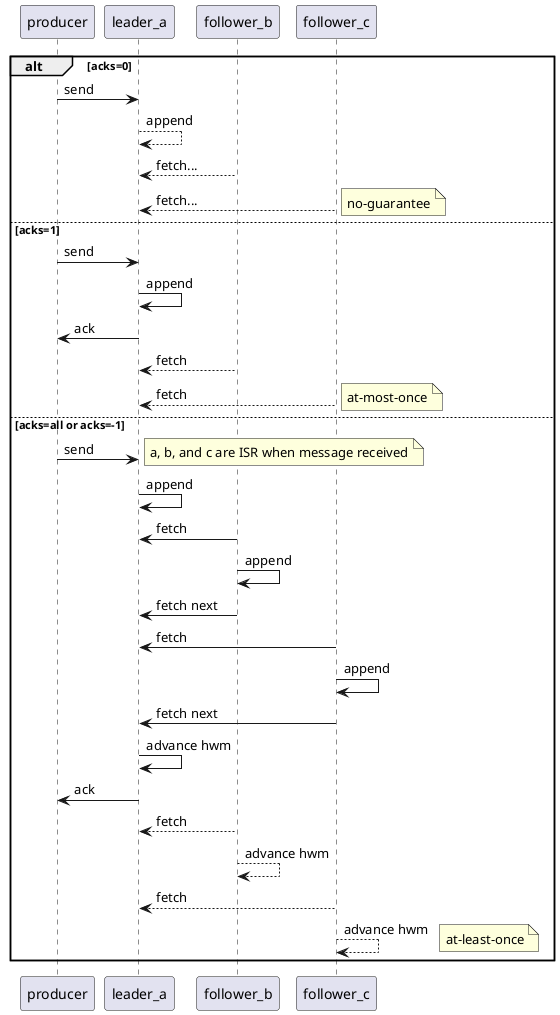 @startuml kafka_message_ack

alt acks=0
    producer -> leader_a: send
    leader_a --> leader_a: append
    follower_b --> leader_a: fetch...
    follower_c --> leader_a: fetch...
    note right: no-guarantee
else acks=1
    producer -> leader_a: send
    leader_a -> leader_a: append
    leader_a -> producer: ack
    follower_b --> leader_a: fetch
    follower_c --> leader_a: fetch
    note right: at-most-once
else acks=all or acks=-1
    producer -> leader_a: send
    note right: a, b, and c are ISR when message received
    leader_a -> leader_a: append
    follower_b -> leader_a: fetch
    follower_b -> follower_b: append
    follower_b -> leader_a: fetch next
    follower_c -> leader_a: fetch
    follower_c -> follower_c: append
    follower_c -> leader_a: fetch next
    leader_a -> leader_a: advance hwm
    leader_a -> producer: ack
    follower_b --> leader_a: fetch
    follower_b --> follower_b: advance hwm
    follower_c --> leader_a: fetch
    follower_c --> follower_c: advance hwm
    note right: at-least-once
end
@enduml